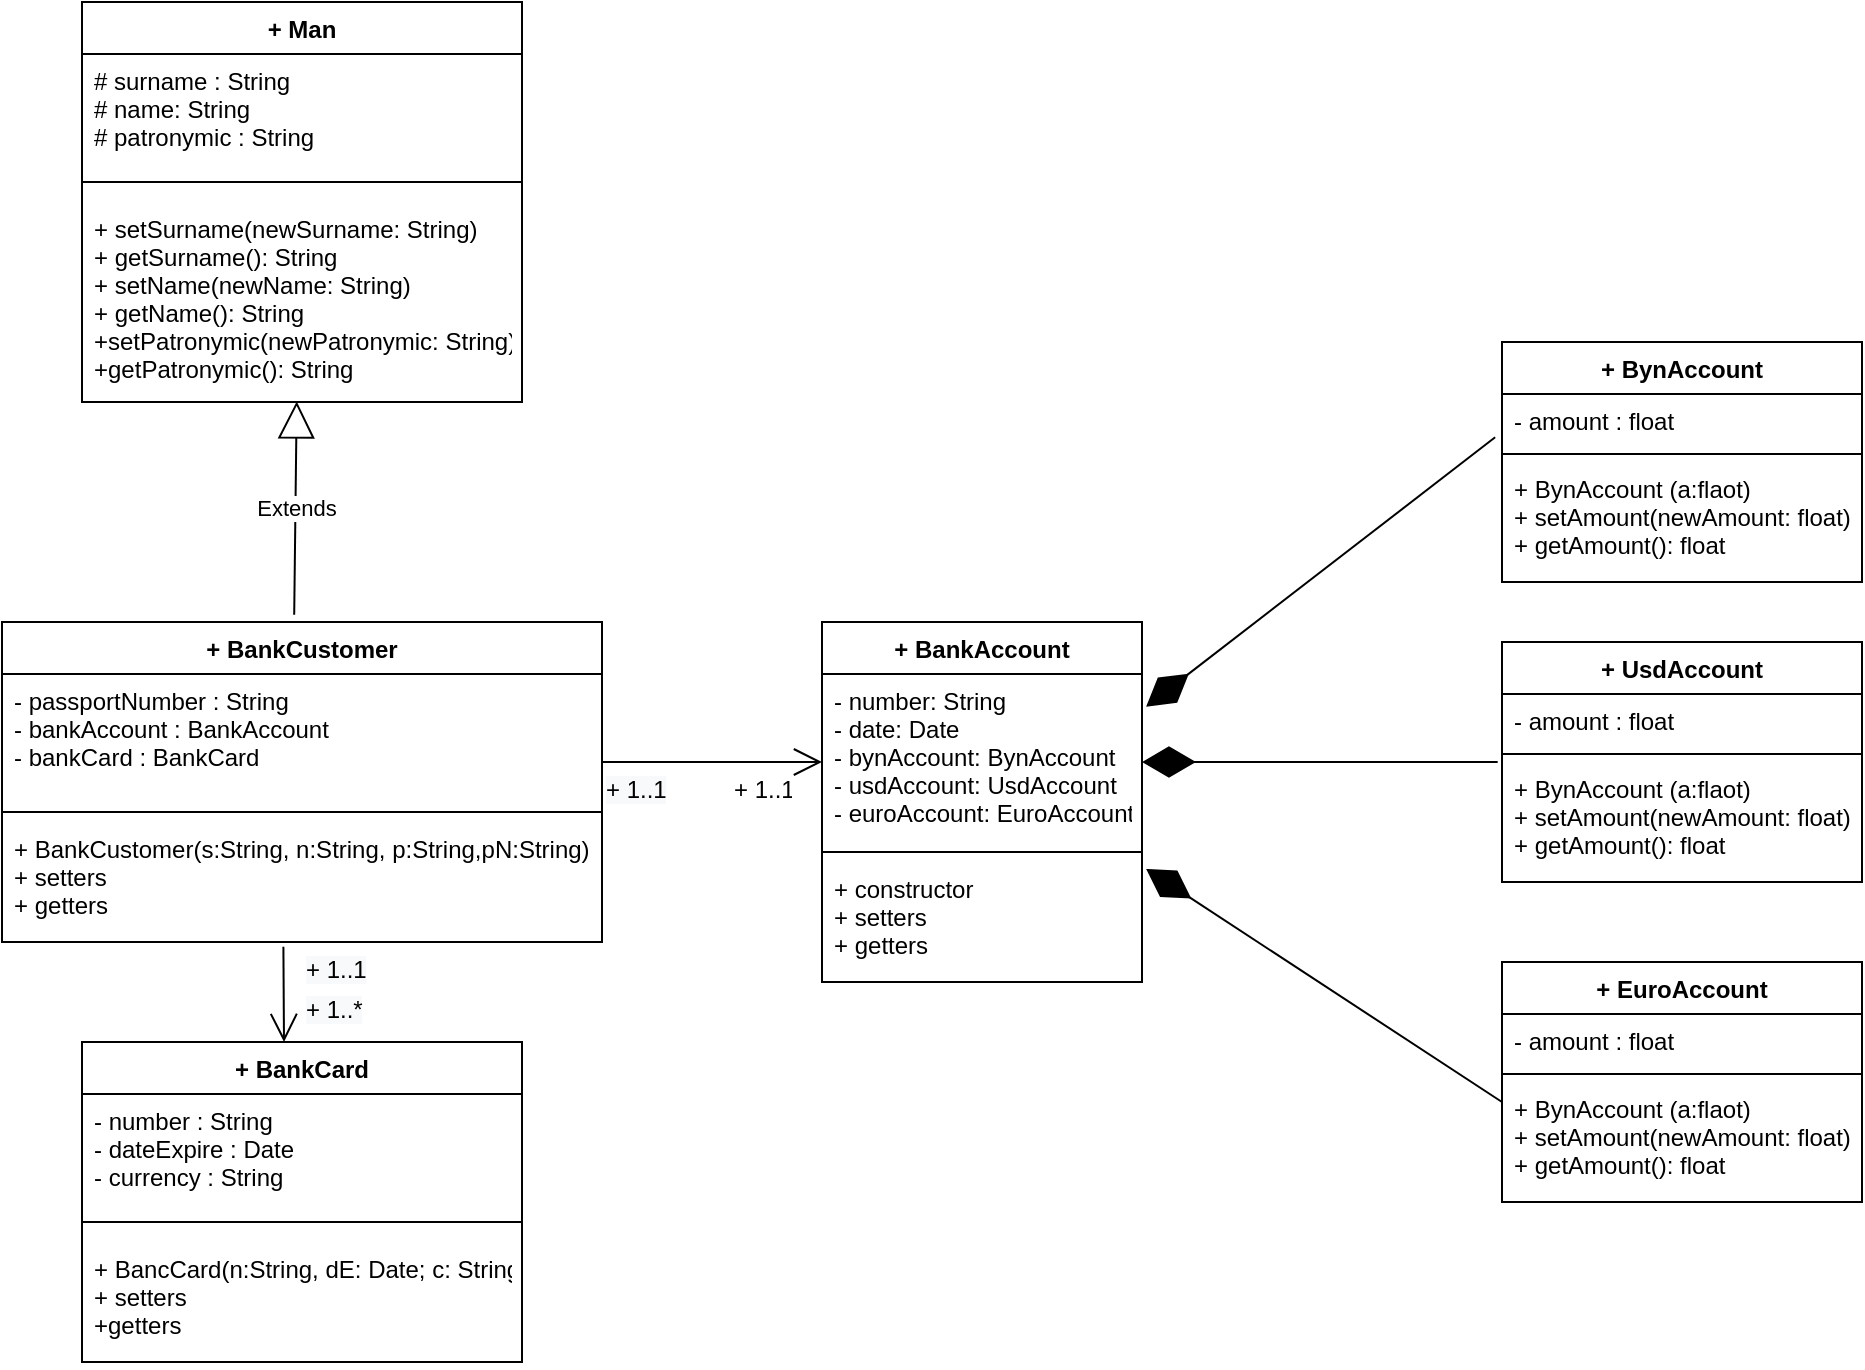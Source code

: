 <mxfile version="14.2.9" type="google"><diagram id="urENBNXk-589kvoTrFff" name="Page-1"><mxGraphModel dx="1024" dy="389" grid="1" gridSize="10" guides="1" tooltips="1" connect="1" arrows="1" fold="1" page="1" pageScale="1" pageWidth="1169" pageHeight="827" math="0" shadow="0"><root><mxCell id="0"/><mxCell id="1" parent="0"/><mxCell id="hTn_ZtdPmlN9v6hKFdC2-1" value="+ Man" style="swimlane;fontStyle=1;align=center;verticalAlign=top;childLayout=stackLayout;horizontal=1;startSize=26;horizontalStack=0;resizeParent=1;resizeParentMax=0;resizeLast=0;collapsible=1;marginBottom=0;" parent="1" vertex="1"><mxGeometry x="160" y="80" width="220" height="200" as="geometry"><mxRectangle x="160" y="80" width="100" height="26" as="alternateBounds"/></mxGeometry></mxCell><mxCell id="hTn_ZtdPmlN9v6hKFdC2-2" value="# surname : String&#10;# name: String&#10;# patronymic : String" style="text;strokeColor=none;fillColor=none;align=left;verticalAlign=top;spacingLeft=4;spacingRight=4;overflow=hidden;rotatable=0;points=[[0,0.5],[1,0.5]];portConstraint=eastwest;" parent="hTn_ZtdPmlN9v6hKFdC2-1" vertex="1"><mxGeometry y="26" width="220" height="54" as="geometry"/></mxCell><mxCell id="hTn_ZtdPmlN9v6hKFdC2-3" value="" style="line;strokeWidth=1;fillColor=none;align=left;verticalAlign=middle;spacingTop=-1;spacingLeft=3;spacingRight=3;rotatable=0;labelPosition=right;points=[];portConstraint=eastwest;" parent="hTn_ZtdPmlN9v6hKFdC2-1" vertex="1"><mxGeometry y="80" width="220" height="20" as="geometry"/></mxCell><mxCell id="hTn_ZtdPmlN9v6hKFdC2-4" value="+ setSurname(newSurname: String)&#10;+ getSurname(): String&#10;+ setName(newName: String)&#10;+ getName(): String&#10;+setPatronymic(newPatronymic: String)&#10;+getPatronymic(): String" style="text;strokeColor=none;fillColor=none;align=left;verticalAlign=top;spacingLeft=4;spacingRight=4;overflow=hidden;rotatable=0;points=[[0,0.5],[1,0.5]];portConstraint=eastwest;" parent="hTn_ZtdPmlN9v6hKFdC2-1" vertex="1"><mxGeometry y="100" width="220" height="100" as="geometry"/></mxCell><mxCell id="ab37TSzs3j58MsZ5hzlb-1" value="+ BankCustomer" style="swimlane;fontStyle=1;align=center;verticalAlign=top;childLayout=stackLayout;horizontal=1;startSize=26;horizontalStack=0;resizeParent=1;resizeParentMax=0;resizeLast=0;collapsible=1;marginBottom=0;" parent="1" vertex="1"><mxGeometry x="120" y="390" width="300" height="160" as="geometry"/></mxCell><mxCell id="ab37TSzs3j58MsZ5hzlb-2" value="- passportNumber : String&#10;- bankAccount : BankAccount&#10;- bankCard : BankCard&#10;" style="text;strokeColor=none;fillColor=none;align=left;verticalAlign=top;spacingLeft=4;spacingRight=4;overflow=hidden;rotatable=0;points=[[0,0.5],[1,0.5]];portConstraint=eastwest;" parent="ab37TSzs3j58MsZ5hzlb-1" vertex="1"><mxGeometry y="26" width="300" height="64" as="geometry"/></mxCell><mxCell id="ab37TSzs3j58MsZ5hzlb-3" value="" style="line;strokeWidth=1;fillColor=none;align=left;verticalAlign=middle;spacingTop=-1;spacingLeft=3;spacingRight=3;rotatable=0;labelPosition=right;points=[];portConstraint=eastwest;" parent="ab37TSzs3j58MsZ5hzlb-1" vertex="1"><mxGeometry y="90" width="300" height="10" as="geometry"/></mxCell><mxCell id="ab37TSzs3j58MsZ5hzlb-4" value="+ BankCustomer(s:String, n:String, p:String,pN:String)&#10;+ setters&#10;+ getters" style="text;strokeColor=none;fillColor=none;align=left;verticalAlign=top;spacingLeft=4;spacingRight=4;overflow=hidden;rotatable=0;points=[[0,0.5],[1,0.5]];portConstraint=eastwest;" parent="ab37TSzs3j58MsZ5hzlb-1" vertex="1"><mxGeometry y="100" width="300" height="60" as="geometry"/></mxCell><mxCell id="ab37TSzs3j58MsZ5hzlb-7" value="+ BankAccount" style="swimlane;fontStyle=1;align=center;verticalAlign=top;childLayout=stackLayout;horizontal=1;startSize=26;horizontalStack=0;resizeParent=1;resizeParentMax=0;resizeLast=0;collapsible=1;marginBottom=0;" parent="1" vertex="1"><mxGeometry x="530" y="390" width="160" height="180" as="geometry"/></mxCell><mxCell id="ab37TSzs3j58MsZ5hzlb-8" value="- number: String&#10;- date: Date&#10;- bynAccount: BynAccount&#10;- usdAccount: UsdAccount&#10;- euroAccount: EuroAccount" style="text;strokeColor=none;fillColor=none;align=left;verticalAlign=top;spacingLeft=4;spacingRight=4;overflow=hidden;rotatable=0;points=[[0,0.5],[1,0.5]];portConstraint=eastwest;" parent="ab37TSzs3j58MsZ5hzlb-7" vertex="1"><mxGeometry y="26" width="160" height="84" as="geometry"/></mxCell><mxCell id="ab37TSzs3j58MsZ5hzlb-9" value="" style="line;strokeWidth=1;fillColor=none;align=left;verticalAlign=middle;spacingTop=-1;spacingLeft=3;spacingRight=3;rotatable=0;labelPosition=right;points=[];portConstraint=eastwest;" parent="ab37TSzs3j58MsZ5hzlb-7" vertex="1"><mxGeometry y="110" width="160" height="10" as="geometry"/></mxCell><mxCell id="ab37TSzs3j58MsZ5hzlb-10" value="+ constructor&#10;+ setters&#10;+ getters" style="text;strokeColor=none;fillColor=none;align=left;verticalAlign=top;spacingLeft=4;spacingRight=4;overflow=hidden;rotatable=0;points=[[0,0.5],[1,0.5]];portConstraint=eastwest;" parent="ab37TSzs3j58MsZ5hzlb-7" vertex="1"><mxGeometry y="120" width="160" height="60" as="geometry"/></mxCell><mxCell id="ab37TSzs3j58MsZ5hzlb-11" value="+ BynAccount" style="swimlane;fontStyle=1;align=center;verticalAlign=top;childLayout=stackLayout;horizontal=1;startSize=26;horizontalStack=0;resizeParent=1;resizeParentMax=0;resizeLast=0;collapsible=1;marginBottom=0;" parent="1" vertex="1"><mxGeometry x="870" y="250" width="180" height="120" as="geometry"/></mxCell><mxCell id="ab37TSzs3j58MsZ5hzlb-12" value="- amount : float" style="text;strokeColor=none;fillColor=none;align=left;verticalAlign=top;spacingLeft=4;spacingRight=4;overflow=hidden;rotatable=0;points=[[0,0.5],[1,0.5]];portConstraint=eastwest;" parent="ab37TSzs3j58MsZ5hzlb-11" vertex="1"><mxGeometry y="26" width="180" height="26" as="geometry"/></mxCell><mxCell id="ab37TSzs3j58MsZ5hzlb-13" value="" style="line;strokeWidth=1;fillColor=none;align=left;verticalAlign=middle;spacingTop=-1;spacingLeft=3;spacingRight=3;rotatable=0;labelPosition=right;points=[];portConstraint=eastwest;" parent="ab37TSzs3j58MsZ5hzlb-11" vertex="1"><mxGeometry y="52" width="180" height="8" as="geometry"/></mxCell><mxCell id="ab37TSzs3j58MsZ5hzlb-14" value="+ BynAccount (a:flaot)&#10;+ setAmount(newAmount: float)&#10;+ getAmount(): float" style="text;strokeColor=none;fillColor=none;align=left;verticalAlign=top;spacingLeft=4;spacingRight=4;overflow=hidden;rotatable=0;points=[[0,0.5],[1,0.5]];portConstraint=eastwest;" parent="ab37TSzs3j58MsZ5hzlb-11" vertex="1"><mxGeometry y="60" width="180" height="60" as="geometry"/></mxCell><mxCell id="ab37TSzs3j58MsZ5hzlb-15" value="+ UsdAccount" style="swimlane;fontStyle=1;align=center;verticalAlign=top;childLayout=stackLayout;horizontal=1;startSize=26;horizontalStack=0;resizeParent=1;resizeParentMax=0;resizeLast=0;collapsible=1;marginBottom=0;" parent="1" vertex="1"><mxGeometry x="870" y="400" width="180" height="120" as="geometry"/></mxCell><mxCell id="ab37TSzs3j58MsZ5hzlb-16" value="- amount : float" style="text;strokeColor=none;fillColor=none;align=left;verticalAlign=top;spacingLeft=4;spacingRight=4;overflow=hidden;rotatable=0;points=[[0,0.5],[1,0.5]];portConstraint=eastwest;" parent="ab37TSzs3j58MsZ5hzlb-15" vertex="1"><mxGeometry y="26" width="180" height="26" as="geometry"/></mxCell><mxCell id="ab37TSzs3j58MsZ5hzlb-17" value="" style="line;strokeWidth=1;fillColor=none;align=left;verticalAlign=middle;spacingTop=-1;spacingLeft=3;spacingRight=3;rotatable=0;labelPosition=right;points=[];portConstraint=eastwest;" parent="ab37TSzs3j58MsZ5hzlb-15" vertex="1"><mxGeometry y="52" width="180" height="8" as="geometry"/></mxCell><mxCell id="ab37TSzs3j58MsZ5hzlb-18" value="+ BynAccount (a:flaot)&#10;+ setAmount(newAmount: float)&#10;+ getAmount(): float" style="text;strokeColor=none;fillColor=none;align=left;verticalAlign=top;spacingLeft=4;spacingRight=4;overflow=hidden;rotatable=0;points=[[0,0.5],[1,0.5]];portConstraint=eastwest;" parent="ab37TSzs3j58MsZ5hzlb-15" vertex="1"><mxGeometry y="60" width="180" height="60" as="geometry"/></mxCell><mxCell id="ab37TSzs3j58MsZ5hzlb-19" value="+ EuroAccount" style="swimlane;fontStyle=1;align=center;verticalAlign=top;childLayout=stackLayout;horizontal=1;startSize=26;horizontalStack=0;resizeParent=1;resizeParentMax=0;resizeLast=0;collapsible=1;marginBottom=0;" parent="1" vertex="1"><mxGeometry x="870" y="560" width="180" height="120" as="geometry"/></mxCell><mxCell id="ab37TSzs3j58MsZ5hzlb-20" value="- amount : float" style="text;strokeColor=none;fillColor=none;align=left;verticalAlign=top;spacingLeft=4;spacingRight=4;overflow=hidden;rotatable=0;points=[[0,0.5],[1,0.5]];portConstraint=eastwest;" parent="ab37TSzs3j58MsZ5hzlb-19" vertex="1"><mxGeometry y="26" width="180" height="26" as="geometry"/></mxCell><mxCell id="ab37TSzs3j58MsZ5hzlb-21" value="" style="line;strokeWidth=1;fillColor=none;align=left;verticalAlign=middle;spacingTop=-1;spacingLeft=3;spacingRight=3;rotatable=0;labelPosition=right;points=[];portConstraint=eastwest;" parent="ab37TSzs3j58MsZ5hzlb-19" vertex="1"><mxGeometry y="52" width="180" height="8" as="geometry"/></mxCell><mxCell id="ab37TSzs3j58MsZ5hzlb-22" value="+ BynAccount (a:flaot)&#10;+ setAmount(newAmount: float)&#10;+ getAmount(): float" style="text;strokeColor=none;fillColor=none;align=left;verticalAlign=top;spacingLeft=4;spacingRight=4;overflow=hidden;rotatable=0;points=[[0,0.5],[1,0.5]];portConstraint=eastwest;" parent="ab37TSzs3j58MsZ5hzlb-19" vertex="1"><mxGeometry y="60" width="180" height="60" as="geometry"/></mxCell><mxCell id="ab37TSzs3j58MsZ5hzlb-27" value="" style="endArrow=diamondThin;endFill=1;endSize=24;html=1;entryX=1.013;entryY=0.058;entryDx=0;entryDy=0;entryPerimeter=0;" parent="1" target="ab37TSzs3j58MsZ5hzlb-10" edge="1"><mxGeometry width="160" relative="1" as="geometry"><mxPoint x="870" y="630" as="sourcePoint"/><mxPoint x="720" y="500" as="targetPoint"/></mxGeometry></mxCell><mxCell id="ab37TSzs3j58MsZ5hzlb-28" value="" style="endArrow=diamondThin;endFill=1;endSize=24;html=1;entryX=1.013;entryY=0.058;entryDx=0;entryDy=0;entryPerimeter=0;exitX=-0.012;exitY=0;exitDx=0;exitDy=0;exitPerimeter=0;" parent="1" source="ab37TSzs3j58MsZ5hzlb-18" edge="1"><mxGeometry width="160" relative="1" as="geometry"><mxPoint x="867.92" y="577.68" as="sourcePoint"/><mxPoint x="690.0" y="460.0" as="targetPoint"/></mxGeometry></mxCell><mxCell id="ab37TSzs3j58MsZ5hzlb-29" value="" style="endArrow=diamondThin;endFill=1;endSize=24;html=1;entryX=1.013;entryY=0.058;entryDx=0;entryDy=0;entryPerimeter=0;exitX=-0.019;exitY=0.833;exitDx=0;exitDy=0;exitPerimeter=0;" parent="1" source="ab37TSzs3j58MsZ5hzlb-12" edge="1"><mxGeometry width="160" relative="1" as="geometry"><mxPoint x="870" y="550" as="sourcePoint"/><mxPoint x="692.08" y="432.32" as="targetPoint"/></mxGeometry></mxCell><mxCell id="ab37TSzs3j58MsZ5hzlb-30" value="Extends" style="endArrow=block;endSize=16;endFill=0;html=1;entryX=0.488;entryY=0.997;entryDx=0;entryDy=0;entryPerimeter=0;exitX=0.487;exitY=-0.023;exitDx=0;exitDy=0;exitPerimeter=0;" parent="1" source="ab37TSzs3j58MsZ5hzlb-1" target="hTn_ZtdPmlN9v6hKFdC2-4" edge="1"><mxGeometry width="160" relative="1" as="geometry"><mxPoint x="267" y="380" as="sourcePoint"/><mxPoint x="400" y="350" as="targetPoint"/></mxGeometry></mxCell><mxCell id="ab37TSzs3j58MsZ5hzlb-31" value="" style="endArrow=open;endFill=1;endSize=12;html=1;" parent="1" edge="1"><mxGeometry width="160" relative="1" as="geometry"><mxPoint x="420" y="460" as="sourcePoint"/><mxPoint x="530" y="460" as="targetPoint"/></mxGeometry></mxCell><mxCell id="ab37TSzs3j58MsZ5hzlb-32" value="+ 1..1" style="text;strokeColor=none;fillColor=none;align=left;verticalAlign=top;spacingLeft=4;spacingRight=4;overflow=hidden;rotatable=0;points=[[0,0.5],[1,0.5]];portConstraint=eastwest;" parent="1" vertex="1"><mxGeometry x="480" y="460" width="40" height="30" as="geometry"/></mxCell><mxCell id="ab37TSzs3j58MsZ5hzlb-34" value="&lt;span style=&quot;color: rgb(0, 0, 0); font-family: helvetica; font-size: 12px; font-style: normal; font-weight: 400; letter-spacing: normal; text-align: left; text-indent: 0px; text-transform: none; word-spacing: 0px; background-color: rgb(248, 249, 250); display: inline; float: none;&quot;&gt;+ 1..1&lt;/span&gt;" style="text;whiteSpace=wrap;html=1;" parent="1" vertex="1"><mxGeometry x="420" y="460" width="60" height="30" as="geometry"/></mxCell><mxCell id="ab37TSzs3j58MsZ5hzlb-35" value="+ BankCard" style="swimlane;fontStyle=1;align=center;verticalAlign=top;childLayout=stackLayout;horizontal=1;startSize=26;horizontalStack=0;resizeParent=1;resizeParentMax=0;resizeLast=0;collapsible=1;marginBottom=0;" parent="1" vertex="1"><mxGeometry x="160" y="600" width="220" height="160" as="geometry"/></mxCell><mxCell id="ab37TSzs3j58MsZ5hzlb-36" value="- number : String&#10;- dateExpire : Date&#10;- currency : String" style="text;strokeColor=none;fillColor=none;align=left;verticalAlign=top;spacingLeft=4;spacingRight=4;overflow=hidden;rotatable=0;points=[[0,0.5],[1,0.5]];portConstraint=eastwest;" parent="ab37TSzs3j58MsZ5hzlb-35" vertex="1"><mxGeometry y="26" width="220" height="54" as="geometry"/></mxCell><mxCell id="ab37TSzs3j58MsZ5hzlb-37" value="" style="line;strokeWidth=1;fillColor=none;align=left;verticalAlign=middle;spacingTop=-1;spacingLeft=3;spacingRight=3;rotatable=0;labelPosition=right;points=[];portConstraint=eastwest;" parent="ab37TSzs3j58MsZ5hzlb-35" vertex="1"><mxGeometry y="80" width="220" height="20" as="geometry"/></mxCell><mxCell id="ab37TSzs3j58MsZ5hzlb-38" value="+ BancCard(n:String, dE: Date; c: String&#10;+ setters&#10;+getters" style="text;strokeColor=none;fillColor=none;align=left;verticalAlign=top;spacingLeft=4;spacingRight=4;overflow=hidden;rotatable=0;points=[[0,0.5],[1,0.5]];portConstraint=eastwest;" parent="ab37TSzs3j58MsZ5hzlb-35" vertex="1"><mxGeometry y="100" width="220" height="60" as="geometry"/></mxCell><mxCell id="ab37TSzs3j58MsZ5hzlb-39" value="" style="endArrow=open;endFill=1;endSize=12;html=1;exitX=0.469;exitY=1.039;exitDx=0;exitDy=0;exitPerimeter=0;" parent="1" source="ab37TSzs3j58MsZ5hzlb-4" edge="1"><mxGeometry width="160" relative="1" as="geometry"><mxPoint x="180" y="580" as="sourcePoint"/><mxPoint x="261" y="600" as="targetPoint"/></mxGeometry></mxCell><mxCell id="ab37TSzs3j58MsZ5hzlb-40" value="&lt;span style=&quot;color: rgb(0, 0, 0); font-family: helvetica; font-size: 12px; font-style: normal; font-weight: 400; letter-spacing: normal; text-align: left; text-indent: 0px; text-transform: none; word-spacing: 0px; background-color: rgb(248, 249, 250); display: inline; float: none;&quot;&gt;+ 1..1&lt;/span&gt;" style="text;whiteSpace=wrap;html=1;" parent="1" vertex="1"><mxGeometry x="270" y="550" width="60" height="30" as="geometry"/></mxCell><mxCell id="ab37TSzs3j58MsZ5hzlb-41" value="&lt;span style=&quot;color: rgb(0 , 0 , 0) ; font-family: &amp;#34;helvetica&amp;#34; ; font-size: 12px ; font-style: normal ; font-weight: 400 ; letter-spacing: normal ; text-align: left ; text-indent: 0px ; text-transform: none ; word-spacing: 0px ; background-color: rgb(248 , 249 , 250) ; display: inline ; float: none&quot;&gt;+ 1..*&lt;/span&gt;" style="text;whiteSpace=wrap;html=1;" parent="1" vertex="1"><mxGeometry x="270" y="570" width="60" height="30" as="geometry"/></mxCell></root></mxGraphModel></diagram></mxfile>